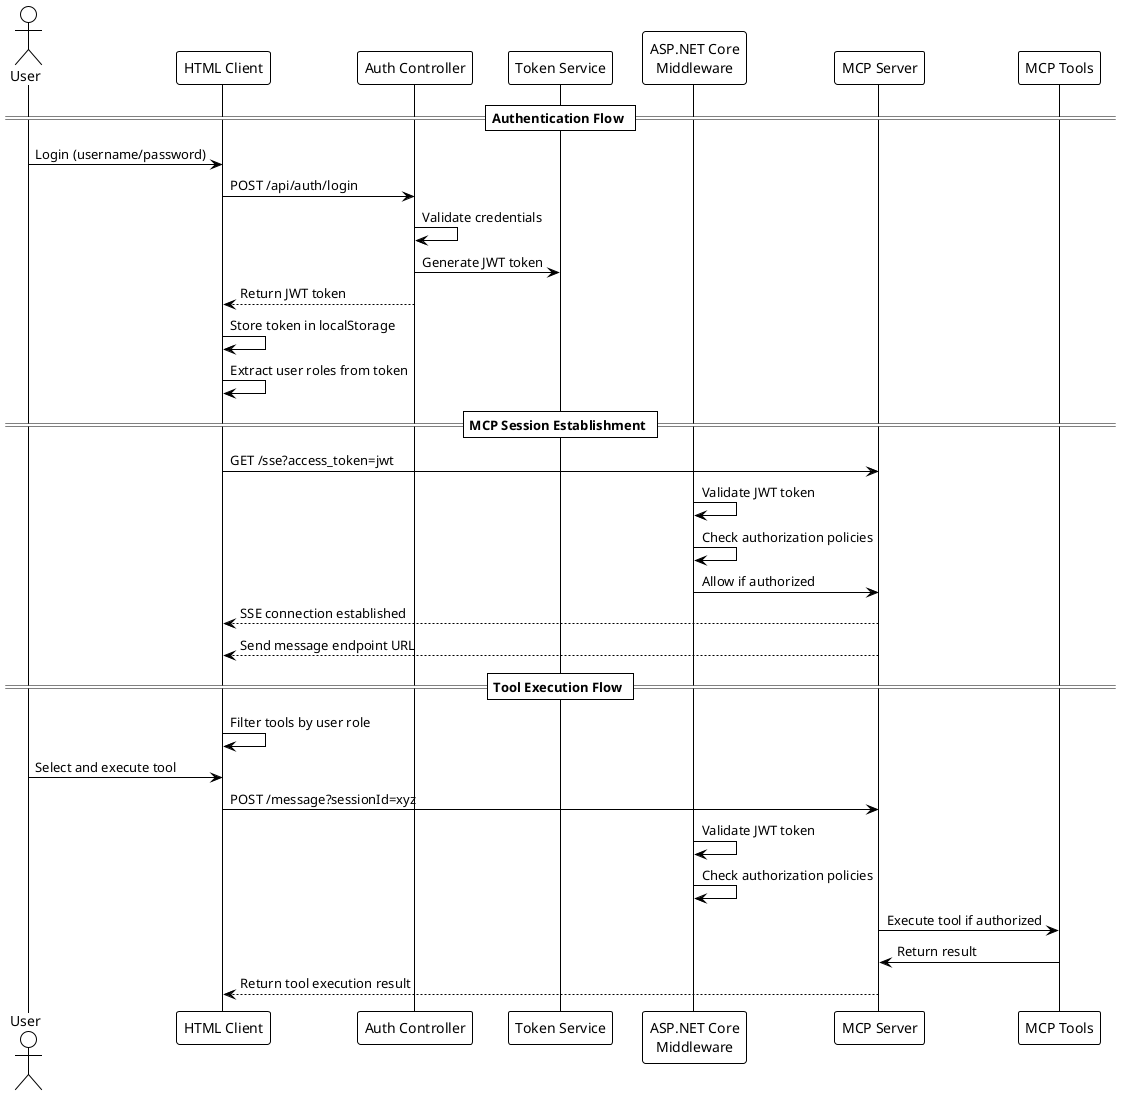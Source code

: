 @startuml
!theme plain
skinparam backgroundColor white

actor User
participant "HTML Client" as Client
participant "Auth Controller" as Auth
participant "Token Service" as TokenSvc
participant "ASP.NET Core\nMiddleware" as Middleware
participant "MCP Server" as MCP
participant "MCP Tools" as Tools

== Authentication Flow ==
User -> Client: Login (username/password)
Client -> Auth: POST /api/auth/login
Auth -> Auth: Validate credentials
Auth -> TokenSvc: Generate JWT token
Auth --> Client: Return JWT token
Client -> Client: Store token in localStorage
Client -> Client: Extract user roles from token

== MCP Session Establishment ==
Client -> MCP: GET /sse?access_token=jwt
Middleware -> Middleware: Validate JWT token
Middleware -> Middleware: Check authorization policies
Middleware -> MCP: Allow if authorized
MCP --> Client: SSE connection established
MCP --> Client: Send message endpoint URL

== Tool Execution Flow ==
Client -> Client: Filter tools by user role
User -> Client: Select and execute tool
Client -> MCP: POST /message?sessionId=xyz
Middleware -> Middleware: Validate JWT token
Middleware -> Middleware: Check authorization policies
MCP -> Tools: Execute tool if authorized
Tools -> MCP: Return result
MCP --> Client: Return tool execution result
@enduml